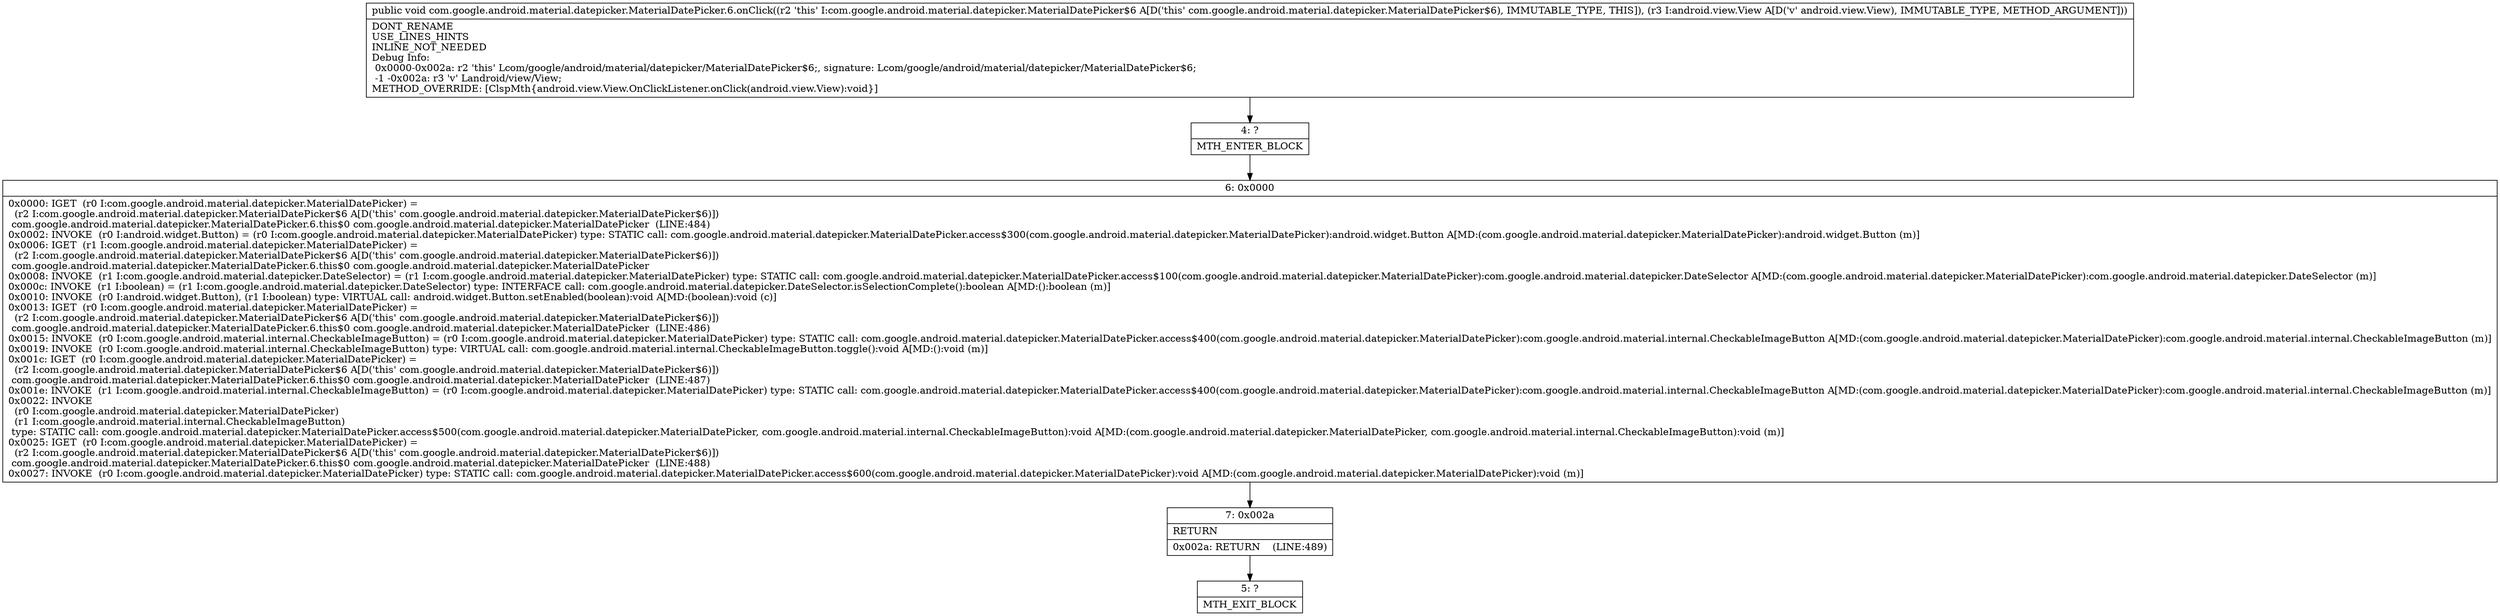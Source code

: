 digraph "CFG forcom.google.android.material.datepicker.MaterialDatePicker.6.onClick(Landroid\/view\/View;)V" {
Node_4 [shape=record,label="{4\:\ ?|MTH_ENTER_BLOCK\l}"];
Node_6 [shape=record,label="{6\:\ 0x0000|0x0000: IGET  (r0 I:com.google.android.material.datepicker.MaterialDatePicker) = \l  (r2 I:com.google.android.material.datepicker.MaterialDatePicker$6 A[D('this' com.google.android.material.datepicker.MaterialDatePicker$6)])\l com.google.android.material.datepicker.MaterialDatePicker.6.this$0 com.google.android.material.datepicker.MaterialDatePicker  (LINE:484)\l0x0002: INVOKE  (r0 I:android.widget.Button) = (r0 I:com.google.android.material.datepicker.MaterialDatePicker) type: STATIC call: com.google.android.material.datepicker.MaterialDatePicker.access$300(com.google.android.material.datepicker.MaterialDatePicker):android.widget.Button A[MD:(com.google.android.material.datepicker.MaterialDatePicker):android.widget.Button (m)]\l0x0006: IGET  (r1 I:com.google.android.material.datepicker.MaterialDatePicker) = \l  (r2 I:com.google.android.material.datepicker.MaterialDatePicker$6 A[D('this' com.google.android.material.datepicker.MaterialDatePicker$6)])\l com.google.android.material.datepicker.MaterialDatePicker.6.this$0 com.google.android.material.datepicker.MaterialDatePicker \l0x0008: INVOKE  (r1 I:com.google.android.material.datepicker.DateSelector) = (r1 I:com.google.android.material.datepicker.MaterialDatePicker) type: STATIC call: com.google.android.material.datepicker.MaterialDatePicker.access$100(com.google.android.material.datepicker.MaterialDatePicker):com.google.android.material.datepicker.DateSelector A[MD:(com.google.android.material.datepicker.MaterialDatePicker):com.google.android.material.datepicker.DateSelector (m)]\l0x000c: INVOKE  (r1 I:boolean) = (r1 I:com.google.android.material.datepicker.DateSelector) type: INTERFACE call: com.google.android.material.datepicker.DateSelector.isSelectionComplete():boolean A[MD:():boolean (m)]\l0x0010: INVOKE  (r0 I:android.widget.Button), (r1 I:boolean) type: VIRTUAL call: android.widget.Button.setEnabled(boolean):void A[MD:(boolean):void (c)]\l0x0013: IGET  (r0 I:com.google.android.material.datepicker.MaterialDatePicker) = \l  (r2 I:com.google.android.material.datepicker.MaterialDatePicker$6 A[D('this' com.google.android.material.datepicker.MaterialDatePicker$6)])\l com.google.android.material.datepicker.MaterialDatePicker.6.this$0 com.google.android.material.datepicker.MaterialDatePicker  (LINE:486)\l0x0015: INVOKE  (r0 I:com.google.android.material.internal.CheckableImageButton) = (r0 I:com.google.android.material.datepicker.MaterialDatePicker) type: STATIC call: com.google.android.material.datepicker.MaterialDatePicker.access$400(com.google.android.material.datepicker.MaterialDatePicker):com.google.android.material.internal.CheckableImageButton A[MD:(com.google.android.material.datepicker.MaterialDatePicker):com.google.android.material.internal.CheckableImageButton (m)]\l0x0019: INVOKE  (r0 I:com.google.android.material.internal.CheckableImageButton) type: VIRTUAL call: com.google.android.material.internal.CheckableImageButton.toggle():void A[MD:():void (m)]\l0x001c: IGET  (r0 I:com.google.android.material.datepicker.MaterialDatePicker) = \l  (r2 I:com.google.android.material.datepicker.MaterialDatePicker$6 A[D('this' com.google.android.material.datepicker.MaterialDatePicker$6)])\l com.google.android.material.datepicker.MaterialDatePicker.6.this$0 com.google.android.material.datepicker.MaterialDatePicker  (LINE:487)\l0x001e: INVOKE  (r1 I:com.google.android.material.internal.CheckableImageButton) = (r0 I:com.google.android.material.datepicker.MaterialDatePicker) type: STATIC call: com.google.android.material.datepicker.MaterialDatePicker.access$400(com.google.android.material.datepicker.MaterialDatePicker):com.google.android.material.internal.CheckableImageButton A[MD:(com.google.android.material.datepicker.MaterialDatePicker):com.google.android.material.internal.CheckableImageButton (m)]\l0x0022: INVOKE  \l  (r0 I:com.google.android.material.datepicker.MaterialDatePicker)\l  (r1 I:com.google.android.material.internal.CheckableImageButton)\l type: STATIC call: com.google.android.material.datepicker.MaterialDatePicker.access$500(com.google.android.material.datepicker.MaterialDatePicker, com.google.android.material.internal.CheckableImageButton):void A[MD:(com.google.android.material.datepicker.MaterialDatePicker, com.google.android.material.internal.CheckableImageButton):void (m)]\l0x0025: IGET  (r0 I:com.google.android.material.datepicker.MaterialDatePicker) = \l  (r2 I:com.google.android.material.datepicker.MaterialDatePicker$6 A[D('this' com.google.android.material.datepicker.MaterialDatePicker$6)])\l com.google.android.material.datepicker.MaterialDatePicker.6.this$0 com.google.android.material.datepicker.MaterialDatePicker  (LINE:488)\l0x0027: INVOKE  (r0 I:com.google.android.material.datepicker.MaterialDatePicker) type: STATIC call: com.google.android.material.datepicker.MaterialDatePicker.access$600(com.google.android.material.datepicker.MaterialDatePicker):void A[MD:(com.google.android.material.datepicker.MaterialDatePicker):void (m)]\l}"];
Node_7 [shape=record,label="{7\:\ 0x002a|RETURN\l|0x002a: RETURN    (LINE:489)\l}"];
Node_5 [shape=record,label="{5\:\ ?|MTH_EXIT_BLOCK\l}"];
MethodNode[shape=record,label="{public void com.google.android.material.datepicker.MaterialDatePicker.6.onClick((r2 'this' I:com.google.android.material.datepicker.MaterialDatePicker$6 A[D('this' com.google.android.material.datepicker.MaterialDatePicker$6), IMMUTABLE_TYPE, THIS]), (r3 I:android.view.View A[D('v' android.view.View), IMMUTABLE_TYPE, METHOD_ARGUMENT]))  | DONT_RENAME\lUSE_LINES_HINTS\lINLINE_NOT_NEEDED\lDebug Info:\l  0x0000\-0x002a: r2 'this' Lcom\/google\/android\/material\/datepicker\/MaterialDatePicker$6;, signature: Lcom\/google\/android\/material\/datepicker\/MaterialDatePicker$6;\l  \-1 \-0x002a: r3 'v' Landroid\/view\/View;\lMETHOD_OVERRIDE: [ClspMth\{android.view.View.OnClickListener.onClick(android.view.View):void\}]\l}"];
MethodNode -> Node_4;Node_4 -> Node_6;
Node_6 -> Node_7;
Node_7 -> Node_5;
}

